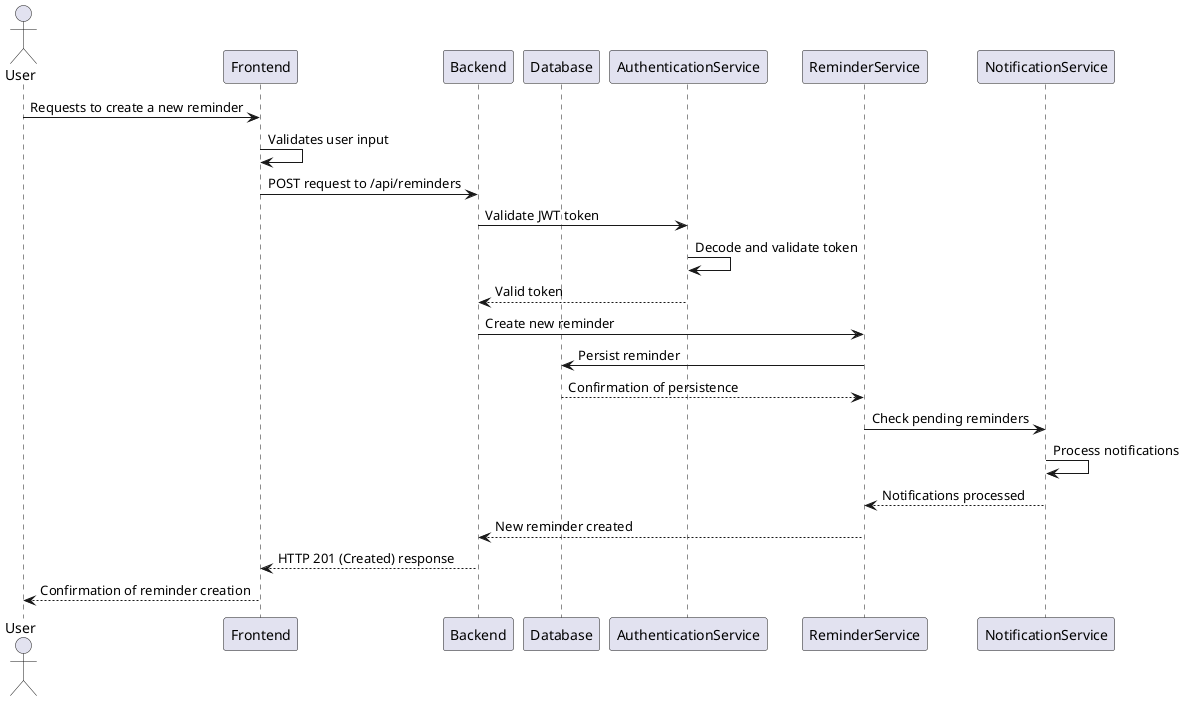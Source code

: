 @startuml

actor User
participant Frontend
participant Backend
participant Database
participant AuthenticationService
participant ReminderService
participant NotificationService

User -> Frontend: Requests to create a new reminder
Frontend -> Frontend: Validates user input
Frontend -> Backend: POST request to /api/reminders
Backend -> AuthenticationService: Validate JWT token
AuthenticationService -> AuthenticationService: Decode and validate token
AuthenticationService --> Backend: Valid token
Backend -> ReminderService: Create new reminder
ReminderService -> Database: Persist reminder
Database --> ReminderService: Confirmation of persistence
ReminderService -> NotificationService: Check pending reminders
NotificationService -> NotificationService: Process notifications
NotificationService --> ReminderService: Notifications processed
ReminderService --> Backend: New reminder created
Backend --> Frontend: HTTP 201 (Created) response
Frontend --> User: Confirmation of reminder creation

@enduml
